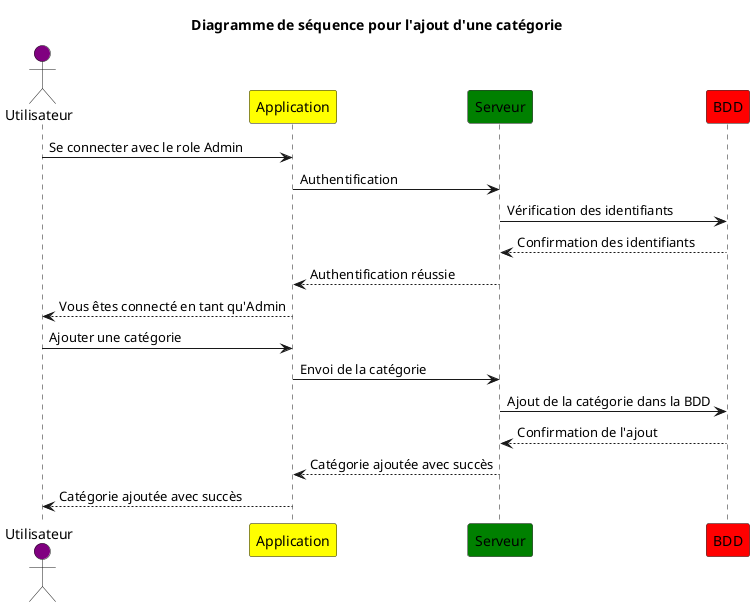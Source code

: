 @startuml AjoutCategorie 
title "Diagramme de séquence pour l'ajout d'une catégorie"

actor Utilisateur as U #Purple 
participant Application as A #Yellow 
participant Serveur as S #Green 
participant BDD as Db #Red 

U -> A : Se connecter avec le role Admin
A -> S : Authentification 
S -> Db : Vérification des identifiants 
Db --> S : Confirmation des identifiants
S --> A : Authentification réussie
A --> U : Vous êtes connecté en tant qu'Admin
U -> A : Ajouter une catégorie
A -> S : Envoi de la catégorie
S -> Db : Ajout de la catégorie dans la BDD
Db --> S : Confirmation de l'ajout
S --> A : Catégorie ajoutée avec succès
A --> U : Catégorie ajoutée avec succès

@enduml  